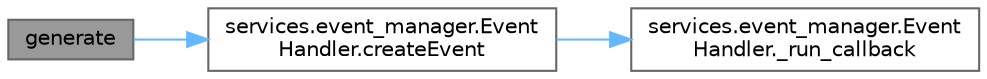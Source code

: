 digraph "generate"
{
 // LATEX_PDF_SIZE
  bgcolor="transparent";
  edge [fontname=Helvetica,fontsize=10,labelfontname=Helvetica,labelfontsize=10];
  node [fontname=Helvetica,fontsize=10,shape=box,height=0.2,width=0.4];
  rankdir="LR";
  Node1 [id="Node000001",label="generate",height=0.2,width=0.4,color="gray40", fillcolor="grey60", style="filled", fontcolor="black",tooltip=" "];
  Node1 -> Node2 [id="edge3_Node000001_Node000002",color="steelblue1",style="solid",tooltip=" "];
  Node2 [id="Node000002",label="services.event_manager.Event\lHandler.createEvent",height=0.2,width=0.4,color="grey40", fillcolor="white", style="filled",URL="$classservices_1_1event__manager_1_1_event_handler.html#af0b13c52d513139510df47781cf94ab9",tooltip=" "];
  Node2 -> Node3 [id="edge4_Node000002_Node000003",color="steelblue1",style="solid",tooltip=" "];
  Node3 [id="Node000003",label="services.event_manager.Event\lHandler._run_callback",height=0.2,width=0.4,color="grey40", fillcolor="white", style="filled",URL="$classservices_1_1event__manager_1_1_event_handler.html#a142819f6f7c8639f2a664c46b80f337a",tooltip=" "];
}
